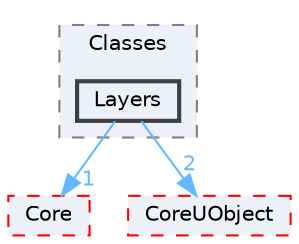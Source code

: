 digraph "Layers"
{
 // INTERACTIVE_SVG=YES
 // LATEX_PDF_SIZE
  bgcolor="transparent";
  edge [fontname=Helvetica,fontsize=10,labelfontname=Helvetica,labelfontsize=10];
  node [fontname=Helvetica,fontsize=10,shape=box,height=0.2,width=0.4];
  compound=true
  subgraph clusterdir_0ed647eebe6ffcaa496d3842b7cec6ce {
    graph [ bgcolor="#edf0f7", pencolor="grey50", label="Classes", fontname=Helvetica,fontsize=10 style="filled,dashed", URL="dir_0ed647eebe6ffcaa496d3842b7cec6ce.html",tooltip=""]
  dir_c90bf5d4f228fcb109f6be62cd8f7fca [label="Layers", fillcolor="#edf0f7", color="grey25", style="filled,bold", URL="dir_c90bf5d4f228fcb109f6be62cd8f7fca.html",tooltip=""];
  }
  dir_0e6cddcc9caa1238c7f3774224afaa45 [label="Core", fillcolor="#edf0f7", color="red", style="filled,dashed", URL="dir_0e6cddcc9caa1238c7f3774224afaa45.html",tooltip=""];
  dir_4c499e5e32e2b4479ad7e552df73eeae [label="CoreUObject", fillcolor="#edf0f7", color="red", style="filled,dashed", URL="dir_4c499e5e32e2b4479ad7e552df73eeae.html",tooltip=""];
  dir_c90bf5d4f228fcb109f6be62cd8f7fca->dir_0e6cddcc9caa1238c7f3774224afaa45 [headlabel="1", labeldistance=1.5 headhref="dir_000558_000266.html" href="dir_000558_000266.html" color="steelblue1" fontcolor="steelblue1"];
  dir_c90bf5d4f228fcb109f6be62cd8f7fca->dir_4c499e5e32e2b4479ad7e552df73eeae [headlabel="2", labeldistance=1.5 headhref="dir_000558_000268.html" href="dir_000558_000268.html" color="steelblue1" fontcolor="steelblue1"];
}
